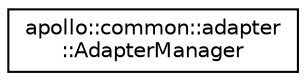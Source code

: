 digraph "Graphical Class Hierarchy"
{
  edge [fontname="Helvetica",fontsize="10",labelfontname="Helvetica",labelfontsize="10"];
  node [fontname="Helvetica",fontsize="10",shape=record];
  rankdir="LR";
  Node1 [label="apollo::common::adapter\l::AdapterManager",height=0.2,width=0.4,color="black", fillcolor="white", style="filled",URL="$classapollo_1_1common_1_1adapter_1_1AdapterManager.html",tooltip="this class hosts all the specific adapters and manages them. It provides APIs for the users to initia..."];
}
